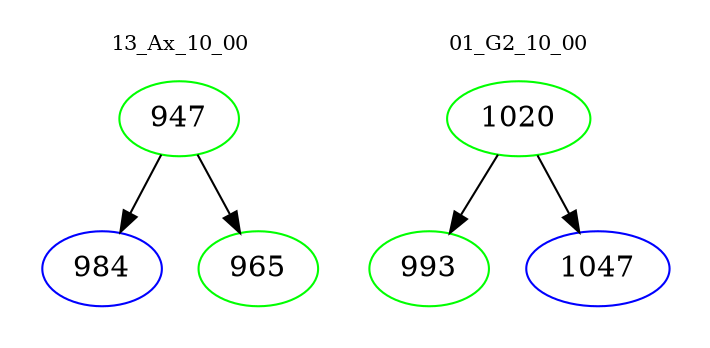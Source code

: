 digraph{
subgraph cluster_0 {
color = white
label = "13_Ax_10_00";
fontsize=10;
T0_947 [label="947", color="green"]
T0_947 -> T0_984 [color="black"]
T0_984 [label="984", color="blue"]
T0_947 -> T0_965 [color="black"]
T0_965 [label="965", color="green"]
}
subgraph cluster_1 {
color = white
label = "01_G2_10_00";
fontsize=10;
T1_1020 [label="1020", color="green"]
T1_1020 -> T1_993 [color="black"]
T1_993 [label="993", color="green"]
T1_1020 -> T1_1047 [color="black"]
T1_1047 [label="1047", color="blue"]
}
}
